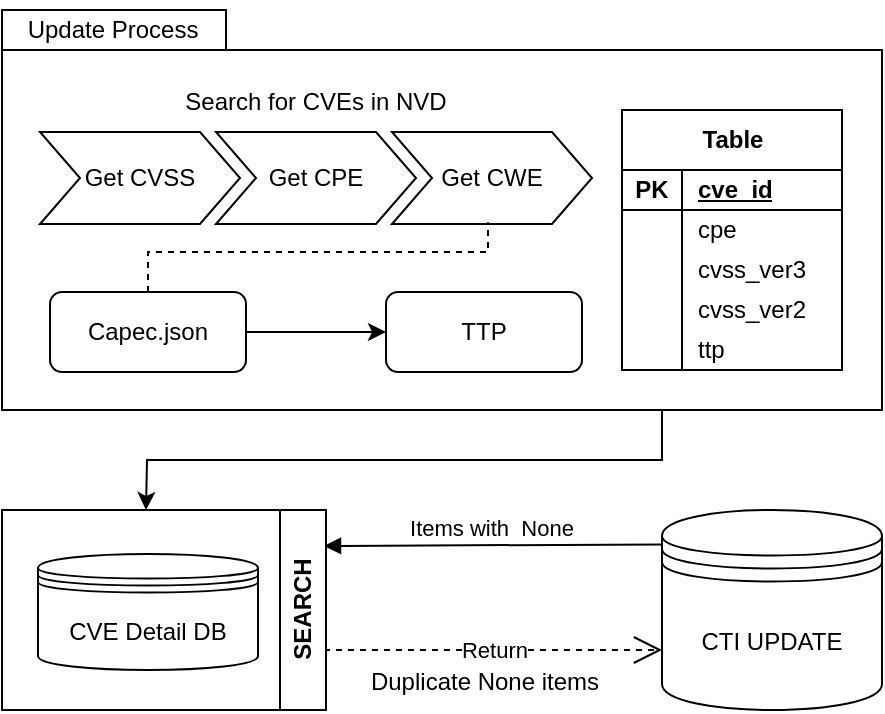 <mxfile version="24.6.4" type="github">
  <diagram name="페이지-1" id="Jx4580qJFZ8ncAXcpxec">
    <mxGraphModel dx="739" dy="671" grid="1" gridSize="10" guides="1" tooltips="1" connect="1" arrows="1" fold="1" page="1" pageScale="1" pageWidth="1654" pageHeight="2336" math="0" shadow="0">
      <root>
        <mxCell id="0" />
        <mxCell id="1" parent="0" />
        <mxCell id="iTNY1uVTKkM6Jr3xk4j8-117" value="" style="shape=folder;fontStyle=1;spacingTop=10;tabWidth=112;tabHeight=20;tabPosition=left;html=1;whiteSpace=wrap;" vertex="1" parent="1">
          <mxGeometry x="200" y="281" width="440" height="200" as="geometry" />
        </mxCell>
        <mxCell id="iTNY1uVTKkM6Jr3xk4j8-87" style="edgeStyle=orthogonalEdgeStyle;rounded=0;orthogonalLoop=1;jettySize=auto;html=1;exitX=1;exitY=0.5;exitDx=0;exitDy=0;entryX=0;entryY=0.5;entryDx=0;entryDy=0;" edge="1" parent="1" source="iTNY1uVTKkM6Jr3xk4j8-59" target="iTNY1uVTKkM6Jr3xk4j8-63">
          <mxGeometry relative="1" as="geometry" />
        </mxCell>
        <mxCell id="iTNY1uVTKkM6Jr3xk4j8-59" value="Capec.json" style="whiteSpace=wrap;html=1;rounded=1;" vertex="1" parent="1">
          <mxGeometry x="224" y="422" width="98" height="40" as="geometry" />
        </mxCell>
        <mxCell id="iTNY1uVTKkM6Jr3xk4j8-63" value="TTP" style="whiteSpace=wrap;html=1;rounded=1;" vertex="1" parent="1">
          <mxGeometry x="392" y="422" width="98" height="40" as="geometry" />
        </mxCell>
        <mxCell id="iTNY1uVTKkM6Jr3xk4j8-74" value="CVE Detail DB" style="shape=datastore;whiteSpace=wrap;html=1;" vertex="1" parent="1">
          <mxGeometry x="218" y="553" width="110" height="58" as="geometry" />
        </mxCell>
        <mxCell id="iTNY1uVTKkM6Jr3xk4j8-75" value="&lt;span style=&quot;font-weight: normal;&quot;&gt;Search for CVEs in NVD&lt;/span&gt;" style="swimlane;childLayout=stackLayout;horizontal=1;fillColor=none;horizontalStack=1;resizeParent=1;resizeParentMax=0;resizeLast=0;collapsible=0;strokeColor=none;stackBorder=10;stackSpacing=-12;resizable=1;align=center;points=[];whiteSpace=wrap;html=1;startSize=10;" vertex="1" parent="1">
          <mxGeometry x="209" y="322" width="296" height="76" as="geometry" />
        </mxCell>
        <mxCell id="iTNY1uVTKkM6Jr3xk4j8-76" value="Get CVSS" style="shape=step;perimeter=stepPerimeter;fixedSize=1;points=[];whiteSpace=wrap;html=1;" vertex="1" parent="iTNY1uVTKkM6Jr3xk4j8-75">
          <mxGeometry x="10" y="20" width="100" height="46" as="geometry" />
        </mxCell>
        <mxCell id="iTNY1uVTKkM6Jr3xk4j8-77" value="Get CPE" style="shape=step;perimeter=stepPerimeter;fixedSize=1;points=[];whiteSpace=wrap;html=1;" vertex="1" parent="iTNY1uVTKkM6Jr3xk4j8-75">
          <mxGeometry x="98" y="20" width="100" height="46" as="geometry" />
        </mxCell>
        <mxCell id="iTNY1uVTKkM6Jr3xk4j8-78" value="Get CWE" style="shape=step;perimeter=stepPerimeter;fixedSize=1;points=[];whiteSpace=wrap;html=1;" vertex="1" parent="iTNY1uVTKkM6Jr3xk4j8-75">
          <mxGeometry x="186" y="20" width="100" height="46" as="geometry" />
        </mxCell>
        <mxCell id="iTNY1uVTKkM6Jr3xk4j8-95" value="" style="endArrow=none;dashed=1;html=1;rounded=0;entryX=0.48;entryY=0.982;entryDx=0;entryDy=0;entryPerimeter=0;exitX=0.5;exitY=0;exitDx=0;exitDy=0;" edge="1" parent="1" source="iTNY1uVTKkM6Jr3xk4j8-59" target="iTNY1uVTKkM6Jr3xk4j8-78">
          <mxGeometry width="50" height="50" relative="1" as="geometry">
            <mxPoint x="429" y="402" as="sourcePoint" />
            <mxPoint x="479" y="352" as="targetPoint" />
            <Array as="points">
              <mxPoint x="273" y="402" />
              <mxPoint x="443" y="402" />
            </Array>
          </mxGeometry>
        </mxCell>
        <mxCell id="iTNY1uVTKkM6Jr3xk4j8-107" value="Items with&amp;nbsp; None&amp;nbsp;" style="html=1;verticalAlign=bottom;endArrow=block;curved=0;rounded=0;entryX=1;entryY=0;entryDx=0;entryDy=5;exitX=0.002;exitY=0.172;exitDx=0;exitDy=0;exitPerimeter=0;" edge="1" parent="1" source="iTNY1uVTKkM6Jr3xk4j8-112">
          <mxGeometry relative="1" as="geometry">
            <mxPoint x="521" y="549" as="sourcePoint" />
            <mxPoint x="361" y="549" as="targetPoint" />
          </mxGeometry>
        </mxCell>
        <mxCell id="iTNY1uVTKkM6Jr3xk4j8-110" value="Return" style="endArrow=open;endSize=12;dashed=1;html=1;rounded=0;entryX=0;entryY=0.7;entryDx=0;entryDy=0;" edge="1" parent="1" target="iTNY1uVTKkM6Jr3xk4j8-112">
          <mxGeometry width="160" relative="1" as="geometry">
            <mxPoint x="361" y="601" as="sourcePoint" />
            <mxPoint x="521" y="601" as="targetPoint" />
          </mxGeometry>
        </mxCell>
        <mxCell id="iTNY1uVTKkM6Jr3xk4j8-111" value="Duplicate None items" style="text;html=1;align=center;verticalAlign=middle;resizable=0;points=[];autosize=1;strokeColor=none;fillColor=none;" vertex="1" parent="1">
          <mxGeometry x="371" y="602" width="140" height="30" as="geometry" />
        </mxCell>
        <mxCell id="iTNY1uVTKkM6Jr3xk4j8-112" value="CTI UPDATE" style="shape=datastore;whiteSpace=wrap;html=1;" vertex="1" parent="1">
          <mxGeometry x="530" y="531" width="110" height="100" as="geometry" />
        </mxCell>
        <mxCell id="iTNY1uVTKkM6Jr3xk4j8-119" value="Update Process" style="text;html=1;align=center;verticalAlign=middle;resizable=0;points=[];autosize=1;strokeColor=none;fillColor=none;" vertex="1" parent="1">
          <mxGeometry x="200" y="276" width="110" height="30" as="geometry" />
        </mxCell>
        <mxCell id="iTNY1uVTKkM6Jr3xk4j8-142" value="Table" style="shape=table;startSize=30;container=1;collapsible=1;childLayout=tableLayout;fixedRows=1;rowLines=0;fontStyle=1;align=center;resizeLast=1;html=1;" vertex="1" parent="1">
          <mxGeometry x="510" y="331" width="110" height="130" as="geometry" />
        </mxCell>
        <mxCell id="iTNY1uVTKkM6Jr3xk4j8-143" value="" style="shape=tableRow;horizontal=0;startSize=0;swimlaneHead=0;swimlaneBody=0;fillColor=none;collapsible=0;dropTarget=0;points=[[0,0.5],[1,0.5]];portConstraint=eastwest;top=0;left=0;right=0;bottom=1;" vertex="1" parent="iTNY1uVTKkM6Jr3xk4j8-142">
          <mxGeometry y="30" width="110" height="20" as="geometry" />
        </mxCell>
        <mxCell id="iTNY1uVTKkM6Jr3xk4j8-144" value="PK" style="shape=partialRectangle;connectable=0;fillColor=none;top=0;left=0;bottom=0;right=0;fontStyle=1;overflow=hidden;whiteSpace=wrap;html=1;" vertex="1" parent="iTNY1uVTKkM6Jr3xk4j8-143">
          <mxGeometry width="30" height="20" as="geometry">
            <mxRectangle width="30" height="20" as="alternateBounds" />
          </mxGeometry>
        </mxCell>
        <mxCell id="iTNY1uVTKkM6Jr3xk4j8-145" value="cve_id" style="shape=partialRectangle;connectable=0;fillColor=none;top=0;left=0;bottom=0;right=0;align=left;spacingLeft=6;fontStyle=5;overflow=hidden;whiteSpace=wrap;html=1;" vertex="1" parent="iTNY1uVTKkM6Jr3xk4j8-143">
          <mxGeometry x="30" width="80" height="20" as="geometry">
            <mxRectangle width="80" height="20" as="alternateBounds" />
          </mxGeometry>
        </mxCell>
        <mxCell id="iTNY1uVTKkM6Jr3xk4j8-146" value="" style="shape=tableRow;horizontal=0;startSize=0;swimlaneHead=0;swimlaneBody=0;fillColor=none;collapsible=0;dropTarget=0;points=[[0,0.5],[1,0.5]];portConstraint=eastwest;top=0;left=0;right=0;bottom=0;" vertex="1" parent="iTNY1uVTKkM6Jr3xk4j8-142">
          <mxGeometry y="50" width="110" height="20" as="geometry" />
        </mxCell>
        <mxCell id="iTNY1uVTKkM6Jr3xk4j8-147" value="" style="shape=partialRectangle;connectable=0;fillColor=none;top=0;left=0;bottom=0;right=0;editable=1;overflow=hidden;whiteSpace=wrap;html=1;" vertex="1" parent="iTNY1uVTKkM6Jr3xk4j8-146">
          <mxGeometry width="30" height="20" as="geometry">
            <mxRectangle width="30" height="20" as="alternateBounds" />
          </mxGeometry>
        </mxCell>
        <mxCell id="iTNY1uVTKkM6Jr3xk4j8-148" value="cpe" style="shape=partialRectangle;connectable=0;fillColor=none;top=0;left=0;bottom=0;right=0;align=left;spacingLeft=6;overflow=hidden;whiteSpace=wrap;html=1;" vertex="1" parent="iTNY1uVTKkM6Jr3xk4j8-146">
          <mxGeometry x="30" width="80" height="20" as="geometry">
            <mxRectangle width="80" height="20" as="alternateBounds" />
          </mxGeometry>
        </mxCell>
        <mxCell id="iTNY1uVTKkM6Jr3xk4j8-149" value="" style="shape=tableRow;horizontal=0;startSize=0;swimlaneHead=0;swimlaneBody=0;fillColor=none;collapsible=0;dropTarget=0;points=[[0,0.5],[1,0.5]];portConstraint=eastwest;top=0;left=0;right=0;bottom=0;" vertex="1" parent="iTNY1uVTKkM6Jr3xk4j8-142">
          <mxGeometry y="70" width="110" height="20" as="geometry" />
        </mxCell>
        <mxCell id="iTNY1uVTKkM6Jr3xk4j8-150" value="" style="shape=partialRectangle;connectable=0;fillColor=none;top=0;left=0;bottom=0;right=0;editable=1;overflow=hidden;whiteSpace=wrap;html=1;" vertex="1" parent="iTNY1uVTKkM6Jr3xk4j8-149">
          <mxGeometry width="30" height="20" as="geometry">
            <mxRectangle width="30" height="20" as="alternateBounds" />
          </mxGeometry>
        </mxCell>
        <mxCell id="iTNY1uVTKkM6Jr3xk4j8-151" value="cvss_ver3" style="shape=partialRectangle;connectable=0;fillColor=none;top=0;left=0;bottom=0;right=0;align=left;spacingLeft=6;overflow=hidden;whiteSpace=wrap;html=1;" vertex="1" parent="iTNY1uVTKkM6Jr3xk4j8-149">
          <mxGeometry x="30" width="80" height="20" as="geometry">
            <mxRectangle width="80" height="20" as="alternateBounds" />
          </mxGeometry>
        </mxCell>
        <mxCell id="iTNY1uVTKkM6Jr3xk4j8-152" value="" style="shape=tableRow;horizontal=0;startSize=0;swimlaneHead=0;swimlaneBody=0;fillColor=none;collapsible=0;dropTarget=0;points=[[0,0.5],[1,0.5]];portConstraint=eastwest;top=0;left=0;right=0;bottom=0;" vertex="1" parent="iTNY1uVTKkM6Jr3xk4j8-142">
          <mxGeometry y="90" width="110" height="20" as="geometry" />
        </mxCell>
        <mxCell id="iTNY1uVTKkM6Jr3xk4j8-153" value="" style="shape=partialRectangle;connectable=0;fillColor=none;top=0;left=0;bottom=0;right=0;editable=1;overflow=hidden;whiteSpace=wrap;html=1;" vertex="1" parent="iTNY1uVTKkM6Jr3xk4j8-152">
          <mxGeometry width="30" height="20" as="geometry">
            <mxRectangle width="30" height="20" as="alternateBounds" />
          </mxGeometry>
        </mxCell>
        <mxCell id="iTNY1uVTKkM6Jr3xk4j8-154" value="cvss_ver2" style="shape=partialRectangle;connectable=0;fillColor=none;top=0;left=0;bottom=0;right=0;align=left;spacingLeft=6;overflow=hidden;whiteSpace=wrap;html=1;" vertex="1" parent="iTNY1uVTKkM6Jr3xk4j8-152">
          <mxGeometry x="30" width="80" height="20" as="geometry">
            <mxRectangle width="80" height="20" as="alternateBounds" />
          </mxGeometry>
        </mxCell>
        <mxCell id="iTNY1uVTKkM6Jr3xk4j8-155" value="" style="shape=tableRow;horizontal=0;startSize=0;swimlaneHead=0;swimlaneBody=0;fillColor=none;collapsible=0;dropTarget=0;points=[[0,0.5],[1,0.5]];portConstraint=eastwest;top=0;left=0;right=0;bottom=0;" vertex="1" parent="iTNY1uVTKkM6Jr3xk4j8-142">
          <mxGeometry y="110" width="110" height="20" as="geometry" />
        </mxCell>
        <mxCell id="iTNY1uVTKkM6Jr3xk4j8-156" value="" style="shape=partialRectangle;connectable=0;fillColor=none;top=0;left=0;bottom=0;right=0;editable=1;overflow=hidden;whiteSpace=wrap;html=1;" vertex="1" parent="iTNY1uVTKkM6Jr3xk4j8-155">
          <mxGeometry width="30" height="20" as="geometry">
            <mxRectangle width="30" height="20" as="alternateBounds" />
          </mxGeometry>
        </mxCell>
        <mxCell id="iTNY1uVTKkM6Jr3xk4j8-157" value="ttp" style="shape=partialRectangle;connectable=0;fillColor=none;top=0;left=0;bottom=0;right=0;align=left;spacingLeft=6;overflow=hidden;whiteSpace=wrap;html=1;" vertex="1" parent="iTNY1uVTKkM6Jr3xk4j8-155">
          <mxGeometry x="30" width="80" height="20" as="geometry">
            <mxRectangle width="80" height="20" as="alternateBounds" />
          </mxGeometry>
        </mxCell>
        <mxCell id="iTNY1uVTKkM6Jr3xk4j8-160" style="edgeStyle=orthogonalEdgeStyle;rounded=0;orthogonalLoop=1;jettySize=auto;html=1;exitX=0.75;exitY=1;exitDx=0;exitDy=0;exitPerimeter=0;entryX=0.45;entryY=0;entryDx=0;entryDy=0;entryPerimeter=0;" edge="1" parent="1" source="iTNY1uVTKkM6Jr3xk4j8-117">
          <mxGeometry relative="1" as="geometry">
            <mxPoint x="272" y="531" as="targetPoint" />
          </mxGeometry>
        </mxCell>
        <mxCell id="iTNY1uVTKkM6Jr3xk4j8-161" value="SEARCH" style="swimlane;horizontal=0;whiteSpace=wrap;html=1;direction=west;" vertex="1" parent="1">
          <mxGeometry x="200" y="531" width="162" height="100" as="geometry" />
        </mxCell>
      </root>
    </mxGraphModel>
  </diagram>
</mxfile>
